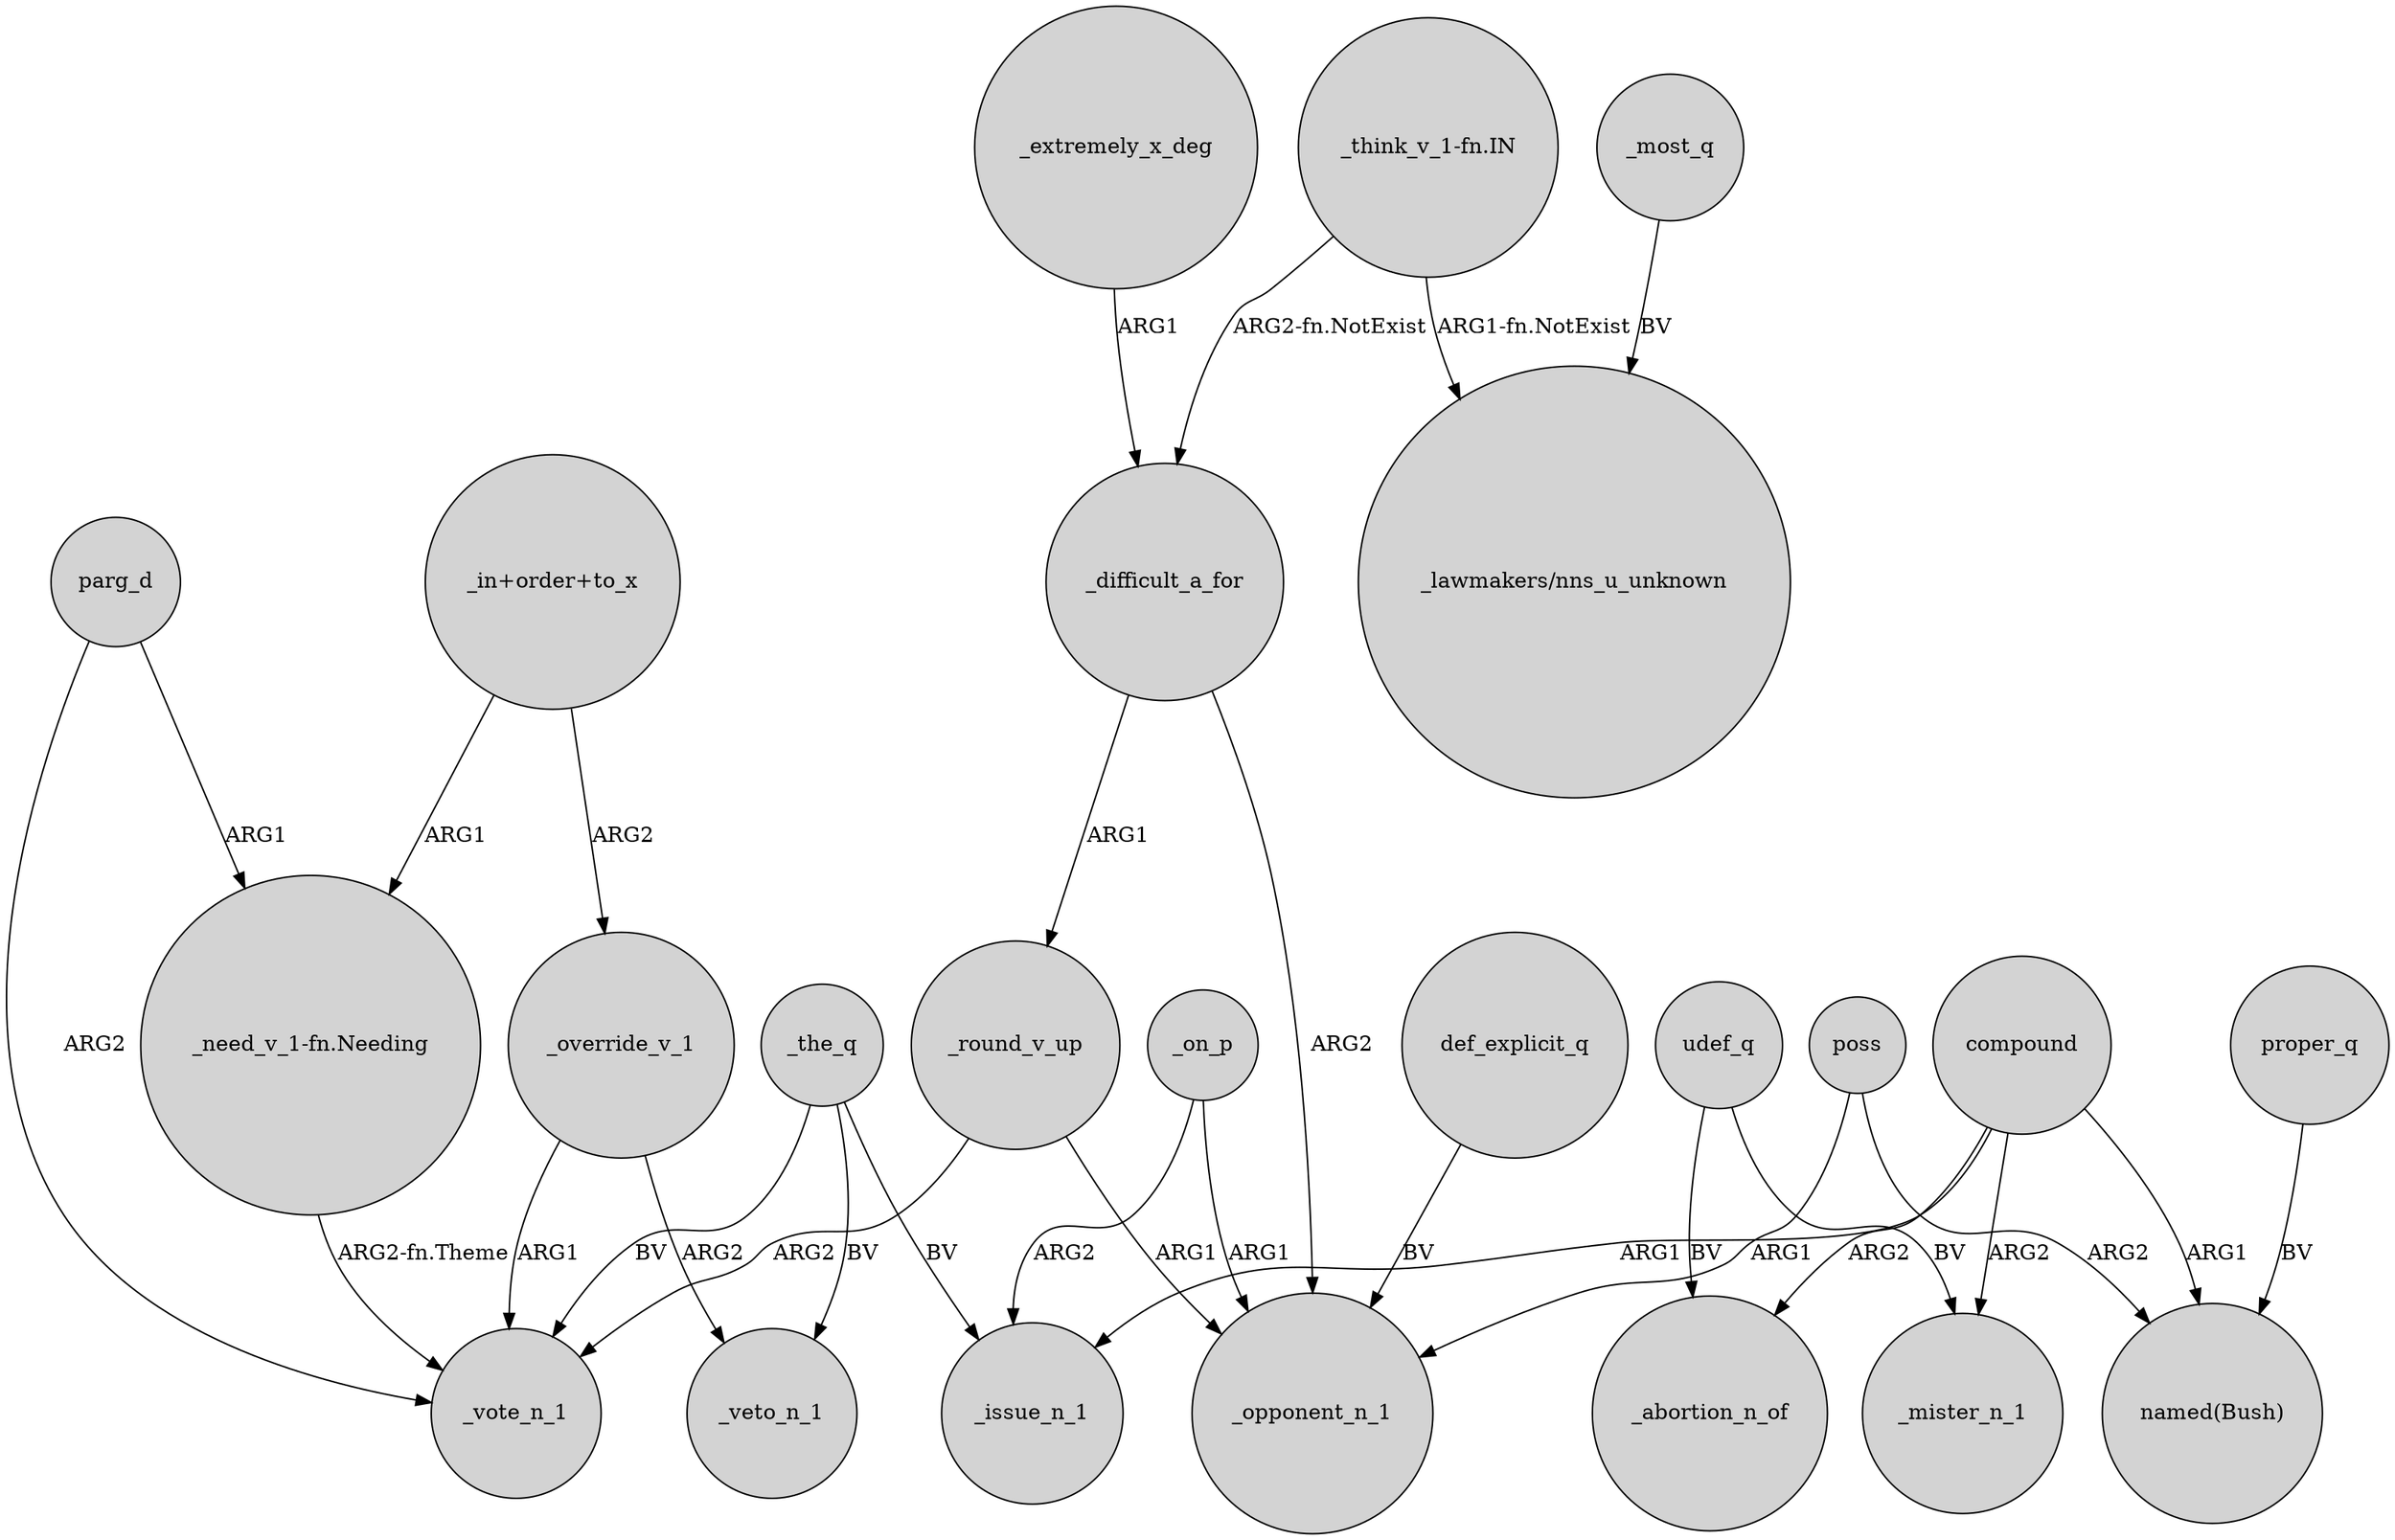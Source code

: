 digraph {
	node [shape=circle style=filled]
	_extremely_x_deg -> _difficult_a_for [label=ARG1]
	_difficult_a_for -> _round_v_up [label=ARG1]
	compound -> _mister_n_1 [label=ARG2]
	"_in+order+to_x" -> "_need_v_1-fn.Needing" [label=ARG1]
	_the_q -> _veto_n_1 [label=BV]
	_the_q -> _vote_n_1 [label=BV]
	udef_q -> _mister_n_1 [label=BV]
	"_think_v_1-fn.IN" -> _difficult_a_for [label="ARG2-fn.NotExist"]
	compound -> "named(Bush)" [label=ARG1]
	_difficult_a_for -> _opponent_n_1 [label=ARG2]
	poss -> "named(Bush)" [label=ARG2]
	_the_q -> _issue_n_1 [label=BV]
	_round_v_up -> _opponent_n_1 [label=ARG1]
	_override_v_1 -> _vote_n_1 [label=ARG1]
	_on_p -> _opponent_n_1 [label=ARG1]
	_on_p -> _issue_n_1 [label=ARG2]
	parg_d -> _vote_n_1 [label=ARG2]
	parg_d -> "_need_v_1-fn.Needing" [label=ARG1]
	"_in+order+to_x" -> _override_v_1 [label=ARG2]
	_most_q -> "_lawmakers/nns_u_unknown" [label=BV]
	proper_q -> "named(Bush)" [label=BV]
	compound -> _issue_n_1 [label=ARG1]
	poss -> _opponent_n_1 [label=ARG1]
	udef_q -> _abortion_n_of [label=BV]
	_round_v_up -> _vote_n_1 [label=ARG2]
	"_think_v_1-fn.IN" -> "_lawmakers/nns_u_unknown" [label="ARG1-fn.NotExist"]
	compound -> _abortion_n_of [label=ARG2]
	_override_v_1 -> _veto_n_1 [label=ARG2]
	"_need_v_1-fn.Needing" -> _vote_n_1 [label="ARG2-fn.Theme"]
	def_explicit_q -> _opponent_n_1 [label=BV]
}
